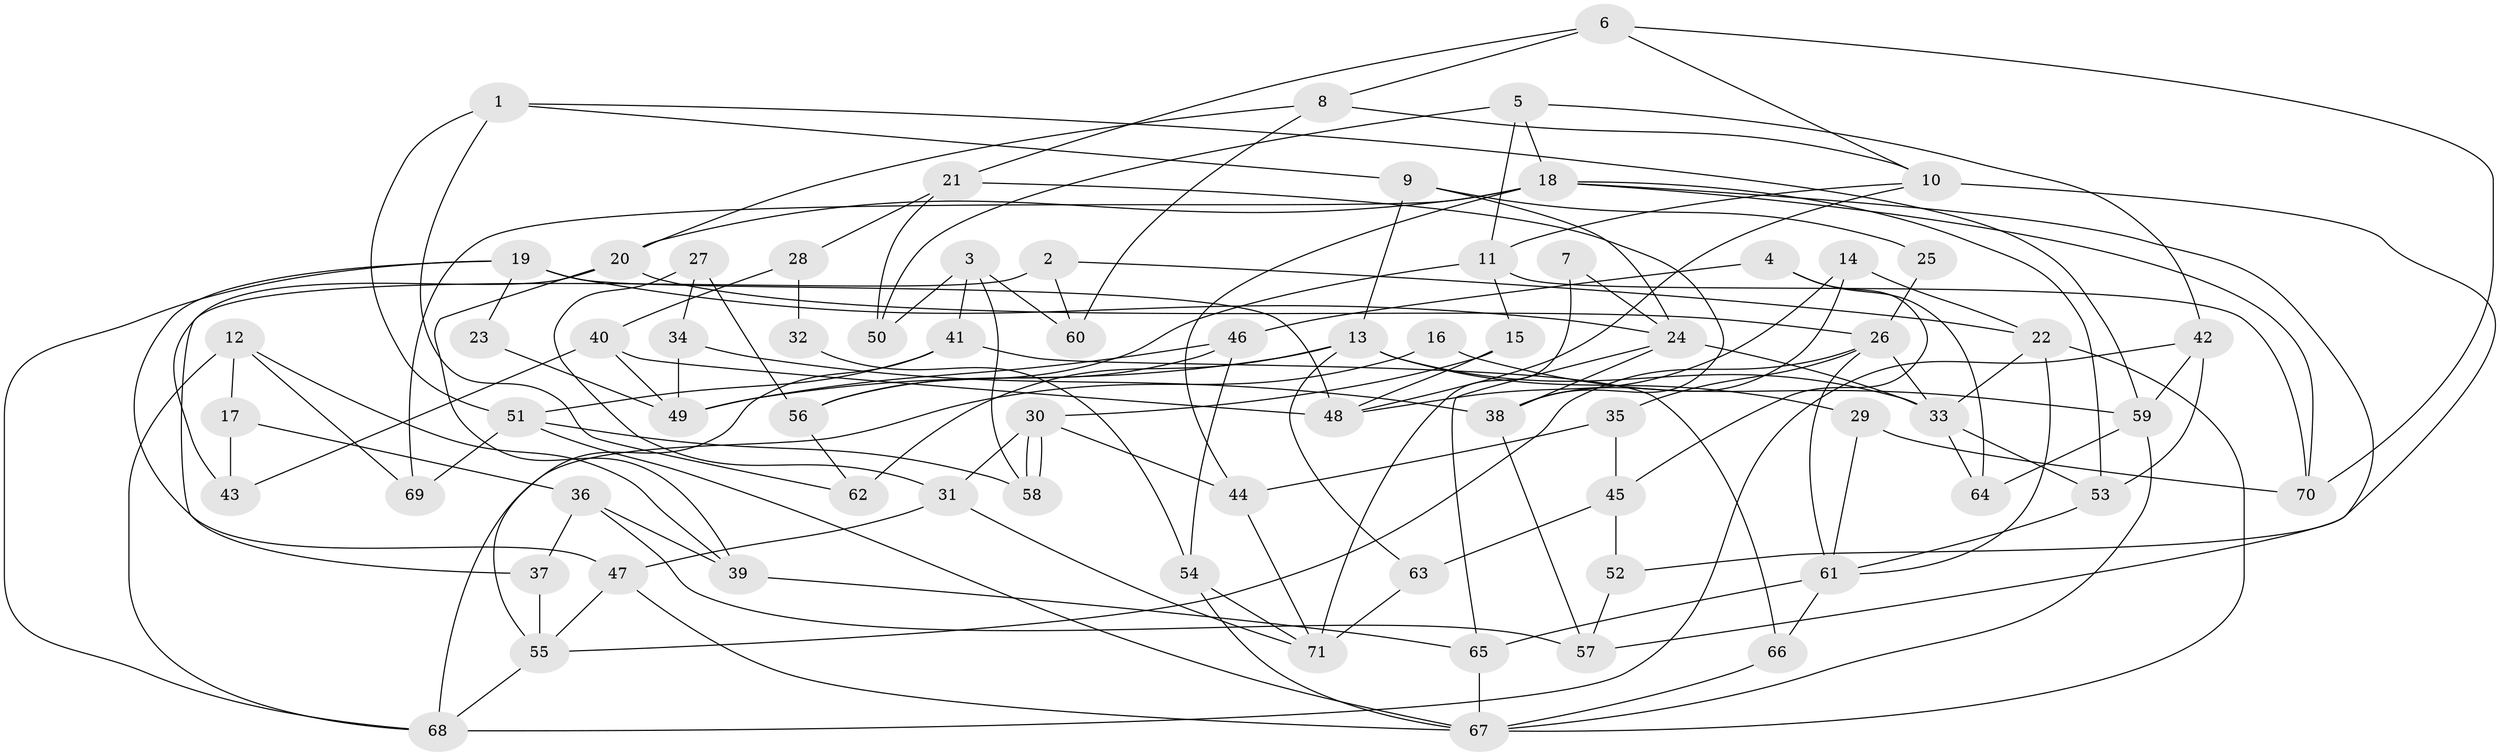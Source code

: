 // Generated by graph-tools (version 1.1) at 2025/15/03/09/25 04:15:11]
// undirected, 71 vertices, 142 edges
graph export_dot {
graph [start="1"]
  node [color=gray90,style=filled];
  1;
  2;
  3;
  4;
  5;
  6;
  7;
  8;
  9;
  10;
  11;
  12;
  13;
  14;
  15;
  16;
  17;
  18;
  19;
  20;
  21;
  22;
  23;
  24;
  25;
  26;
  27;
  28;
  29;
  30;
  31;
  32;
  33;
  34;
  35;
  36;
  37;
  38;
  39;
  40;
  41;
  42;
  43;
  44;
  45;
  46;
  47;
  48;
  49;
  50;
  51;
  52;
  53;
  54;
  55;
  56;
  57;
  58;
  59;
  60;
  61;
  62;
  63;
  64;
  65;
  66;
  67;
  68;
  69;
  70;
  71;
  1 -- 59;
  1 -- 9;
  1 -- 51;
  1 -- 62;
  2 -- 37;
  2 -- 22;
  2 -- 60;
  3 -- 41;
  3 -- 50;
  3 -- 58;
  3 -- 60;
  4 -- 45;
  4 -- 46;
  4 -- 64;
  5 -- 18;
  5 -- 11;
  5 -- 42;
  5 -- 50;
  6 -- 10;
  6 -- 8;
  6 -- 21;
  6 -- 70;
  7 -- 24;
  7 -- 71;
  8 -- 20;
  8 -- 60;
  8 -- 10;
  9 -- 24;
  9 -- 13;
  9 -- 25;
  10 -- 48;
  10 -- 11;
  10 -- 52;
  11 -- 70;
  11 -- 15;
  11 -- 56;
  12 -- 69;
  12 -- 68;
  12 -- 17;
  12 -- 39;
  13 -- 29;
  13 -- 33;
  13 -- 49;
  13 -- 62;
  13 -- 63;
  14 -- 38;
  14 -- 22;
  14 -- 48;
  15 -- 30;
  15 -- 48;
  16 -- 68;
  16 -- 59;
  17 -- 43;
  17 -- 36;
  18 -- 57;
  18 -- 20;
  18 -- 44;
  18 -- 53;
  18 -- 69;
  18 -- 70;
  19 -- 48;
  19 -- 68;
  19 -- 23;
  19 -- 24;
  19 -- 47;
  20 -- 39;
  20 -- 26;
  20 -- 43;
  21 -- 38;
  21 -- 28;
  21 -- 50;
  22 -- 61;
  22 -- 33;
  22 -- 67;
  23 -- 49;
  24 -- 33;
  24 -- 38;
  24 -- 65;
  25 -- 26;
  26 -- 61;
  26 -- 55;
  26 -- 33;
  26 -- 35;
  27 -- 31;
  27 -- 56;
  27 -- 34;
  28 -- 40;
  28 -- 32;
  29 -- 61;
  29 -- 70;
  30 -- 44;
  30 -- 58;
  30 -- 58;
  30 -- 31;
  31 -- 47;
  31 -- 71;
  32 -- 54;
  33 -- 53;
  33 -- 64;
  34 -- 49;
  34 -- 38;
  35 -- 44;
  35 -- 45;
  36 -- 39;
  36 -- 37;
  36 -- 57;
  37 -- 55;
  38 -- 57;
  39 -- 65;
  40 -- 48;
  40 -- 49;
  40 -- 43;
  41 -- 51;
  41 -- 66;
  41 -- 55;
  42 -- 59;
  42 -- 53;
  42 -- 68;
  44 -- 71;
  45 -- 52;
  45 -- 63;
  46 -- 54;
  46 -- 56;
  46 -- 49;
  47 -- 67;
  47 -- 55;
  51 -- 58;
  51 -- 67;
  51 -- 69;
  52 -- 57;
  53 -- 61;
  54 -- 67;
  54 -- 71;
  55 -- 68;
  56 -- 62;
  59 -- 67;
  59 -- 64;
  61 -- 65;
  61 -- 66;
  63 -- 71;
  65 -- 67;
  66 -- 67;
}
